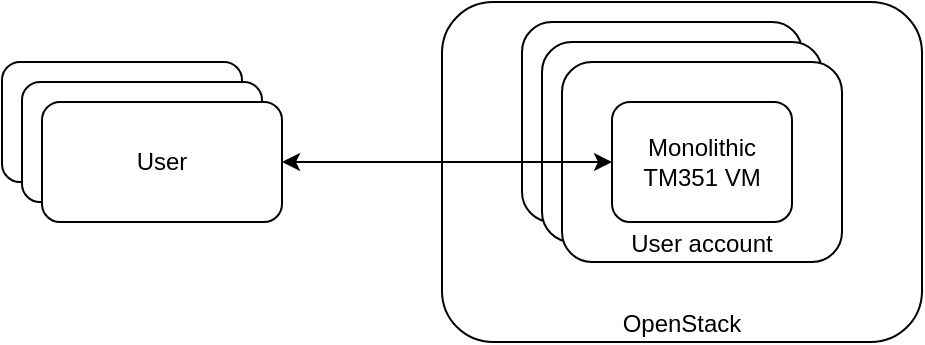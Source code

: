 <?xml version="1.0" encoding="UTF-8"?>
<mxGraphModel dx="946" dy="646" grid="1" gridSize="10" guides="1" tooltips="1" connect="1" arrows="1" fold="1" page="1" pageScale="1" pageWidth="827" pageHeight="1169" math="0" shadow="0"><root><mxCell id="0"/><mxCell id="1" parent="0"/><mxCell id="88KXyQDCe99ARKVwzeyB-3" value="OpenStack" style="rounded=1;whiteSpace=wrap;html=1;verticalAlign=bottom;" parent="1" vertex="1"><mxGeometry x="290" y="160" width="240" height="170" as="geometry"/></mxCell><mxCell id="88KXyQDCe99ARKVwzeyB-9" value="User" style="rounded=1;whiteSpace=wrap;html=1;" parent="1" vertex="1"><mxGeometry x="70" y="190" width="120" height="60" as="geometry"/></mxCell><mxCell id="88KXyQDCe99ARKVwzeyB-10" value="User" style="rounded=1;whiteSpace=wrap;html=1;" parent="1" vertex="1"><mxGeometry x="80" y="200" width="120" height="60" as="geometry"/></mxCell><mxCell id="88KXyQDCe99ARKVwzeyB-11" value="User" style="rounded=1;whiteSpace=wrap;html=1;" parent="1" vertex="1"><mxGeometry x="90" y="210" width="120" height="60" as="geometry"/></mxCell><mxCell id="88KXyQDCe99ARKVwzeyB-14" value="User account" style="rounded=1;whiteSpace=wrap;html=1;verticalAlign=bottom;" parent="1" vertex="1"><mxGeometry x="330" y="170" width="140" height="100" as="geometry"/></mxCell><mxCell id="88KXyQDCe99ARKVwzeyB-15" value="Monolithic&lt;br&gt;VM&lt;br&gt;" style="rounded=1;whiteSpace=wrap;html=1;" parent="1" vertex="1"><mxGeometry x="355" y="190" width="90" height="60" as="geometry"/></mxCell><mxCell id="88KXyQDCe99ARKVwzeyB-16" value="User account" style="rounded=1;whiteSpace=wrap;html=1;verticalAlign=bottom;" parent="1" vertex="1"><mxGeometry x="340" y="180" width="140" height="100" as="geometry"/></mxCell><mxCell id="88KXyQDCe99ARKVwzeyB-17" value="Monolithic&lt;br&gt;VM&lt;br&gt;" style="rounded=1;whiteSpace=wrap;html=1;" parent="1" vertex="1"><mxGeometry x="365" y="200" width="90" height="60" as="geometry"/></mxCell><mxCell id="88KXyQDCe99ARKVwzeyB-18" value="User account" style="rounded=1;whiteSpace=wrap;html=1;verticalAlign=bottom;" parent="1" vertex="1"><mxGeometry x="350" y="190" width="140" height="100" as="geometry"/></mxCell><mxCell id="88KXyQDCe99ARKVwzeyB-19" value="Monolithic&lt;br&gt;TM351 VM&lt;br&gt;" style="rounded=1;whiteSpace=wrap;html=1;" parent="1" vertex="1"><mxGeometry x="375" y="210" width="90" height="60" as="geometry"/></mxCell><mxCell id="88KXyQDCe99ARKVwzeyB-20" value="" style="endArrow=classic;startArrow=classic;html=1;entryX=0;entryY=0.5;entryDx=0;entryDy=0;exitX=1;exitY=0.5;exitDx=0;exitDy=0;" parent="1" source="88KXyQDCe99ARKVwzeyB-11" target="88KXyQDCe99ARKVwzeyB-19" edge="1"><mxGeometry width="50" height="50" relative="1" as="geometry"><mxPoint x="70" y="400" as="sourcePoint"/><mxPoint x="120" y="350" as="targetPoint"/><Array as="points"/></mxGeometry></mxCell></root></mxGraphModel>